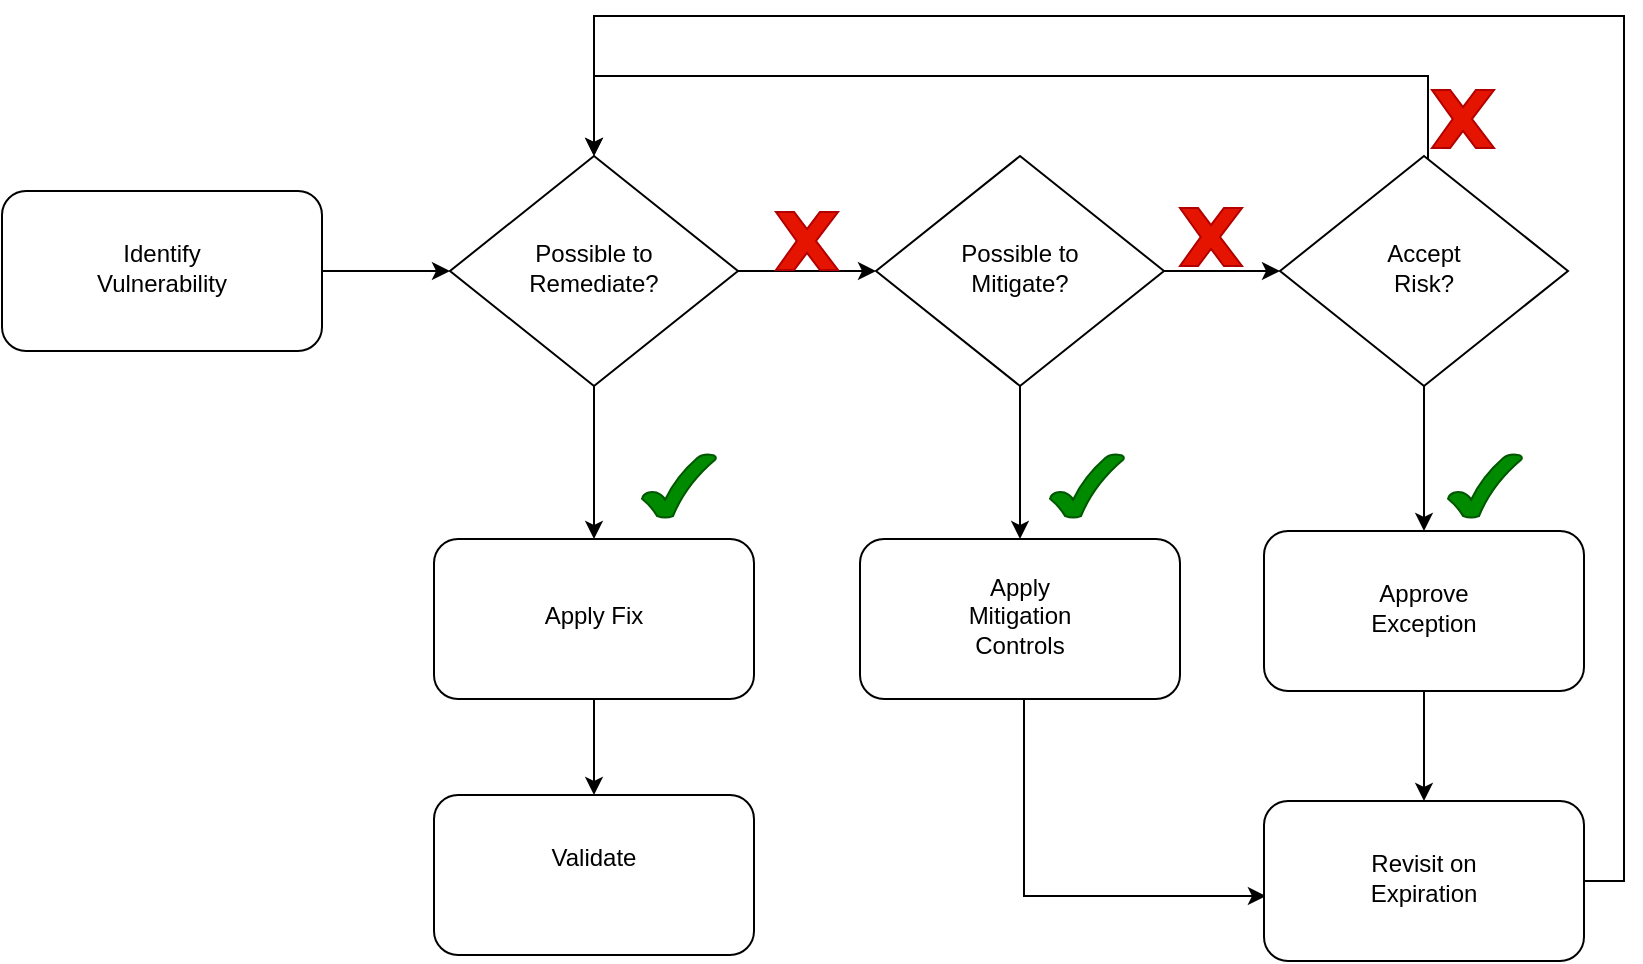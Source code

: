 <mxfile version="21.2.9" type="github">
  <diagram id="B21st1OlzCJdoa5PMOJx" name="Page-1">
    <mxGraphModel dx="954" dy="574" grid="0" gridSize="10" guides="1" tooltips="1" connect="1" arrows="1" fold="1" page="0" pageScale="1" pageWidth="827" pageHeight="1169" math="0" shadow="0">
      <root>
        <mxCell id="0" />
        <mxCell id="1" parent="0" />
        <mxCell id="g4lDprMSAw4aDLY__Eu_-6" value="" style="edgeStyle=orthogonalEdgeStyle;rounded=0;orthogonalLoop=1;jettySize=auto;html=1;" parent="1" source="cw7cUYF7PTUHX6fckklQ-4" target="g4lDprMSAw4aDLY__Eu_-4" edge="1">
          <mxGeometry relative="1" as="geometry" />
        </mxCell>
        <mxCell id="g4lDprMSAw4aDLY__Eu_-13" value="" style="edgeStyle=orthogonalEdgeStyle;rounded=0;orthogonalLoop=1;jettySize=auto;html=1;" parent="1" source="cw7cUYF7PTUHX6fckklQ-4" target="g4lDprMSAw4aDLY__Eu_-8" edge="1">
          <mxGeometry relative="1" as="geometry" />
        </mxCell>
        <mxCell id="cw7cUYF7PTUHX6fckklQ-4" value="&lt;div&gt;Possible to &lt;br&gt;&lt;/div&gt;&lt;div&gt;Remediate?&lt;/div&gt;" style="rhombus;whiteSpace=wrap;html=1;shadow=0;fontFamily=Helvetica;fontSize=12;align=center;strokeWidth=1;spacing=6;spacingTop=-4;" parent="1" vertex="1">
          <mxGeometry x="229" y="169" width="144" height="115" as="geometry" />
        </mxCell>
        <mxCell id="g4lDprMSAw4aDLY__Eu_-3" value="" style="edgeStyle=orthogonalEdgeStyle;rounded=0;orthogonalLoop=1;jettySize=auto;html=1;" parent="1" source="cw7cUYF7PTUHX6fckklQ-12" target="cw7cUYF7PTUHX6fckklQ-4" edge="1">
          <mxGeometry relative="1" as="geometry" />
        </mxCell>
        <mxCell id="cw7cUYF7PTUHX6fckklQ-12" value="&lt;div&gt;Identify &lt;br&gt;&lt;/div&gt;&lt;div&gt;Vulnerability&lt;br&gt;&lt;/div&gt;" style="rounded=1;whiteSpace=wrap;html=1;shadow=0;strokeWidth=1;spacing=6;spacingTop=-4;" parent="1" vertex="1">
          <mxGeometry x="5" y="186.5" width="160" height="80" as="geometry" />
        </mxCell>
        <mxCell id="g4lDprMSAw4aDLY__Eu_-7" value="" style="edgeStyle=orthogonalEdgeStyle;rounded=0;orthogonalLoop=1;jettySize=auto;html=1;" parent="1" source="g4lDprMSAw4aDLY__Eu_-4" target="g4lDprMSAw4aDLY__Eu_-5" edge="1">
          <mxGeometry relative="1" as="geometry" />
        </mxCell>
        <mxCell id="g4lDprMSAw4aDLY__Eu_-15" value="" style="edgeStyle=orthogonalEdgeStyle;rounded=0;orthogonalLoop=1;jettySize=auto;html=1;" parent="1" source="g4lDprMSAw4aDLY__Eu_-4" target="g4lDprMSAw4aDLY__Eu_-10" edge="1">
          <mxGeometry relative="1" as="geometry" />
        </mxCell>
        <mxCell id="g4lDprMSAw4aDLY__Eu_-4" value="&lt;div&gt;Possible to&lt;/div&gt;&lt;div&gt;Mitigate?&lt;br&gt;&lt;/div&gt;" style="rhombus;whiteSpace=wrap;html=1;shadow=0;fontFamily=Helvetica;fontSize=12;align=center;strokeWidth=1;spacing=6;spacingTop=-4;" parent="1" vertex="1">
          <mxGeometry x="442" y="169" width="144" height="115" as="geometry" />
        </mxCell>
        <mxCell id="g4lDprMSAw4aDLY__Eu_-16" value="" style="edgeStyle=orthogonalEdgeStyle;rounded=0;orthogonalLoop=1;jettySize=auto;html=1;" parent="1" source="g4lDprMSAw4aDLY__Eu_-5" target="g4lDprMSAw4aDLY__Eu_-11" edge="1">
          <mxGeometry relative="1" as="geometry" />
        </mxCell>
        <mxCell id="g4lDprMSAw4aDLY__Eu_-23" style="edgeStyle=orthogonalEdgeStyle;rounded=0;orthogonalLoop=1;jettySize=auto;html=1;entryX=0.5;entryY=0;entryDx=0;entryDy=0;" parent="1" source="g4lDprMSAw4aDLY__Eu_-5" target="cw7cUYF7PTUHX6fckklQ-4" edge="1">
          <mxGeometry relative="1" as="geometry">
            <Array as="points">
              <mxPoint x="718" y="129" />
              <mxPoint x="301" y="129" />
            </Array>
          </mxGeometry>
        </mxCell>
        <mxCell id="g4lDprMSAw4aDLY__Eu_-5" value="&lt;div&gt;Accept&lt;/div&gt;&lt;div&gt;Risk?&lt;br&gt;&lt;/div&gt;" style="rhombus;whiteSpace=wrap;html=1;shadow=0;fontFamily=Helvetica;fontSize=12;align=center;strokeWidth=1;spacing=6;spacingTop=-4;" parent="1" vertex="1">
          <mxGeometry x="644" y="169" width="144" height="115" as="geometry" />
        </mxCell>
        <mxCell id="g4lDprMSAw4aDLY__Eu_-14" value="" style="edgeStyle=orthogonalEdgeStyle;rounded=0;orthogonalLoop=1;jettySize=auto;html=1;" parent="1" source="g4lDprMSAw4aDLY__Eu_-8" target="g4lDprMSAw4aDLY__Eu_-9" edge="1">
          <mxGeometry relative="1" as="geometry" />
        </mxCell>
        <mxCell id="g4lDprMSAw4aDLY__Eu_-8" value="Apply Fix" style="rounded=1;whiteSpace=wrap;html=1;shadow=0;strokeWidth=1;spacing=6;spacingTop=-4;" parent="1" vertex="1">
          <mxGeometry x="221" y="360.5" width="160" height="80" as="geometry" />
        </mxCell>
        <mxCell id="g4lDprMSAw4aDLY__Eu_-9" value="&lt;div&gt;Validate&lt;/div&gt;&lt;div&gt;&lt;br&gt;&lt;/div&gt;" style="rounded=1;whiteSpace=wrap;html=1;shadow=0;strokeWidth=1;spacing=6;spacingTop=-4;" parent="1" vertex="1">
          <mxGeometry x="221" y="488.5" width="160" height="80" as="geometry" />
        </mxCell>
        <mxCell id="g4lDprMSAw4aDLY__Eu_-20" style="edgeStyle=orthogonalEdgeStyle;rounded=0;orthogonalLoop=1;jettySize=auto;html=1;entryX=0.006;entryY=0.594;entryDx=0;entryDy=0;entryPerimeter=0;" parent="1" source="g4lDprMSAw4aDLY__Eu_-10" target="g4lDprMSAw4aDLY__Eu_-12" edge="1">
          <mxGeometry relative="1" as="geometry">
            <mxPoint x="563" y="620" as="targetPoint" />
            <Array as="points">
              <mxPoint x="516" y="539" />
            </Array>
          </mxGeometry>
        </mxCell>
        <mxCell id="g4lDprMSAw4aDLY__Eu_-10" value="&lt;div&gt;Apply&lt;/div&gt;&lt;div&gt;Mitigation&lt;/div&gt;&lt;div&gt;Controls&lt;br&gt;&lt;/div&gt;" style="rounded=1;whiteSpace=wrap;html=1;shadow=0;strokeWidth=1;spacing=6;spacingTop=-4;" parent="1" vertex="1">
          <mxGeometry x="434" y="360.5" width="160" height="80" as="geometry" />
        </mxCell>
        <mxCell id="g4lDprMSAw4aDLY__Eu_-17" value="" style="edgeStyle=orthogonalEdgeStyle;rounded=0;orthogonalLoop=1;jettySize=auto;html=1;" parent="1" source="g4lDprMSAw4aDLY__Eu_-11" target="g4lDprMSAw4aDLY__Eu_-12" edge="1">
          <mxGeometry relative="1" as="geometry" />
        </mxCell>
        <mxCell id="g4lDprMSAw4aDLY__Eu_-11" value="&lt;div&gt;Approve&lt;/div&gt;&lt;div&gt;Exception&lt;br&gt;&lt;/div&gt;" style="rounded=1;whiteSpace=wrap;html=1;shadow=0;strokeWidth=1;spacing=6;spacingTop=-4;" parent="1" vertex="1">
          <mxGeometry x="636" y="356.5" width="160" height="80" as="geometry" />
        </mxCell>
        <mxCell id="g4lDprMSAw4aDLY__Eu_-21" style="edgeStyle=orthogonalEdgeStyle;rounded=0;orthogonalLoop=1;jettySize=auto;html=1;exitX=1;exitY=0.5;exitDx=0;exitDy=0;entryX=0.5;entryY=0;entryDx=0;entryDy=0;" parent="1" source="g4lDprMSAw4aDLY__Eu_-12" target="cw7cUYF7PTUHX6fckklQ-4" edge="1">
          <mxGeometry relative="1" as="geometry">
            <mxPoint x="816" y="140" as="targetPoint" />
            <Array as="points">
              <mxPoint x="816" y="532" />
              <mxPoint x="816" y="99" />
              <mxPoint x="301" y="99" />
            </Array>
          </mxGeometry>
        </mxCell>
        <mxCell id="g4lDprMSAw4aDLY__Eu_-12" value="&lt;div&gt;Revisit on &lt;br&gt;&lt;/div&gt;&lt;div&gt;Expiration&lt;br&gt;&lt;/div&gt;" style="rounded=1;whiteSpace=wrap;html=1;shadow=0;strokeWidth=1;spacing=6;spacingTop=-4;" parent="1" vertex="1">
          <mxGeometry x="636" y="491.5" width="160" height="80" as="geometry" />
        </mxCell>
        <mxCell id="g4lDprMSAw4aDLY__Eu_-24" value="" style="verticalLabelPosition=bottom;verticalAlign=top;html=1;shape=mxgraph.basic.tick;fillColor=#008a00;fontColor=#ffffff;strokeColor=#005700;" parent="1" vertex="1">
          <mxGeometry x="325" y="318" width="37" height="32" as="geometry" />
        </mxCell>
        <mxCell id="g4lDprMSAw4aDLY__Eu_-25" value="" style="verticalLabelPosition=bottom;verticalAlign=top;html=1;shape=mxgraph.basic.tick;fillColor=#008a00;fontColor=#ffffff;strokeColor=#005700;" parent="1" vertex="1">
          <mxGeometry x="529" y="318" width="37" height="32" as="geometry" />
        </mxCell>
        <mxCell id="g4lDprMSAw4aDLY__Eu_-26" value="" style="verticalLabelPosition=bottom;verticalAlign=top;html=1;shape=mxgraph.basic.tick;fillColor=#008a00;fontColor=#ffffff;strokeColor=#005700;" parent="1" vertex="1">
          <mxGeometry x="728" y="318" width="37" height="32" as="geometry" />
        </mxCell>
        <mxCell id="g4lDprMSAw4aDLY__Eu_-27" value="" style="verticalLabelPosition=bottom;verticalAlign=top;html=1;shape=mxgraph.basic.x;fillColor=#e51400;fontColor=#ffffff;strokeColor=#B20000;" parent="1" vertex="1">
          <mxGeometry x="594" y="195" width="31" height="29" as="geometry" />
        </mxCell>
        <mxCell id="g4lDprMSAw4aDLY__Eu_-30" value="" style="verticalLabelPosition=bottom;verticalAlign=top;html=1;shape=mxgraph.basic.x;fillColor=#e51400;fontColor=#ffffff;strokeColor=#B20000;" parent="1" vertex="1">
          <mxGeometry x="392" y="197" width="31" height="29" as="geometry" />
        </mxCell>
        <mxCell id="g4lDprMSAw4aDLY__Eu_-32" value="" style="verticalLabelPosition=bottom;verticalAlign=top;html=1;shape=mxgraph.basic.x;fillColor=#e51400;fontColor=#ffffff;strokeColor=#B20000;" parent="1" vertex="1">
          <mxGeometry x="720" y="136" width="31" height="29" as="geometry" />
        </mxCell>
      </root>
    </mxGraphModel>
  </diagram>
</mxfile>
